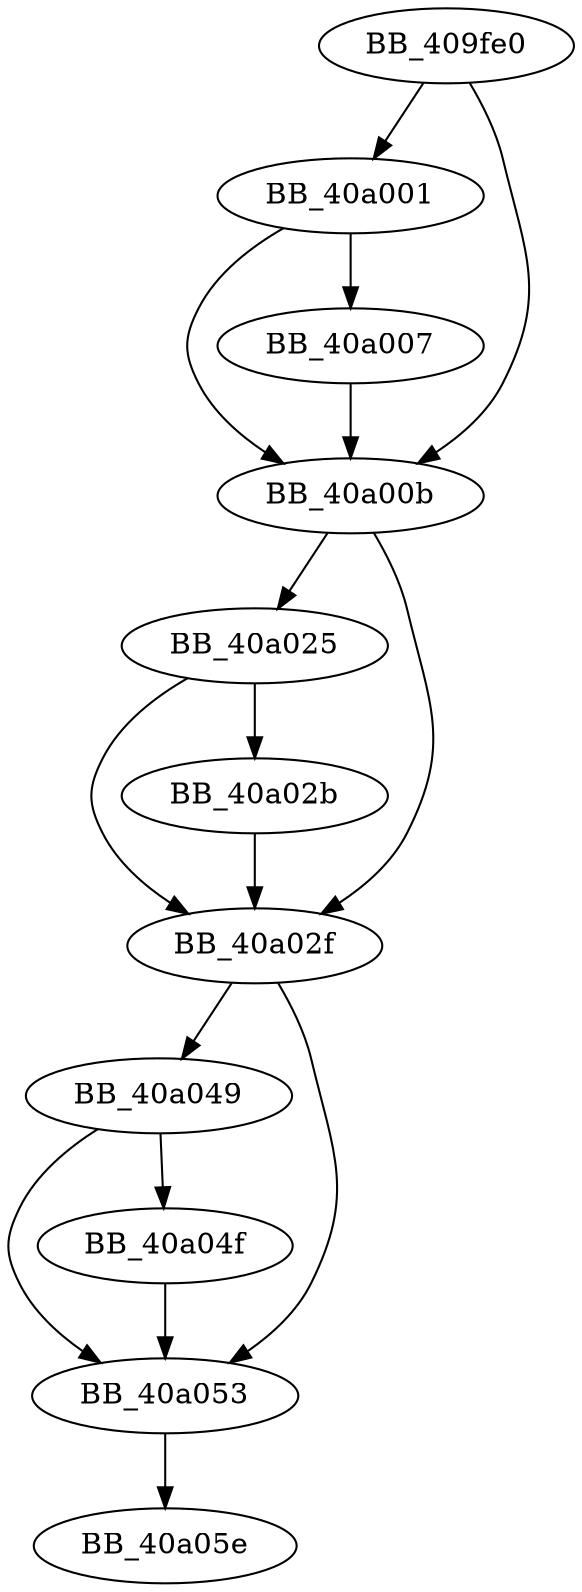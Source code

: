 DiGraph sub_409FE0{
BB_409fe0->BB_40a001
BB_409fe0->BB_40a00b
BB_40a001->BB_40a007
BB_40a001->BB_40a00b
BB_40a007->BB_40a00b
BB_40a00b->BB_40a025
BB_40a00b->BB_40a02f
BB_40a025->BB_40a02b
BB_40a025->BB_40a02f
BB_40a02b->BB_40a02f
BB_40a02f->BB_40a049
BB_40a02f->BB_40a053
BB_40a049->BB_40a04f
BB_40a049->BB_40a053
BB_40a04f->BB_40a053
BB_40a053->BB_40a05e
}
